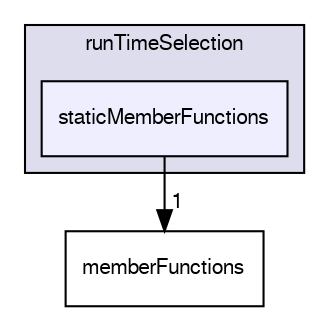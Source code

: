 digraph "src/OpenFOAM/db/runTimeSelection/staticMemberFunctions" {
  bgcolor=transparent;
  compound=true
  node [ fontsize="10", fontname="FreeSans"];
  edge [ labelfontsize="10", labelfontname="FreeSans"];
  subgraph clusterdir_97107bb83a2a5bbfad7ddd584e3f301c {
    graph [ bgcolor="#ddddee", pencolor="black", label="runTimeSelection" fontname="FreeSans", fontsize="10", URL="dir_97107bb83a2a5bbfad7ddd584e3f301c.html"]
  dir_25a5f53bf519d3770000ba747282cf64 [shape=box, label="staticMemberFunctions", style="filled", fillcolor="#eeeeff", pencolor="black", URL="dir_25a5f53bf519d3770000ba747282cf64.html"];
  }
  dir_0c4a5f990cda0c310eef5c7c327ba6ba [shape=box label="memberFunctions" URL="dir_0c4a5f990cda0c310eef5c7c327ba6ba.html"];
  dir_25a5f53bf519d3770000ba747282cf64->dir_0c4a5f990cda0c310eef5c7c327ba6ba [headlabel="1", labeldistance=1.5 headhref="dir_001844_001843.html"];
}
